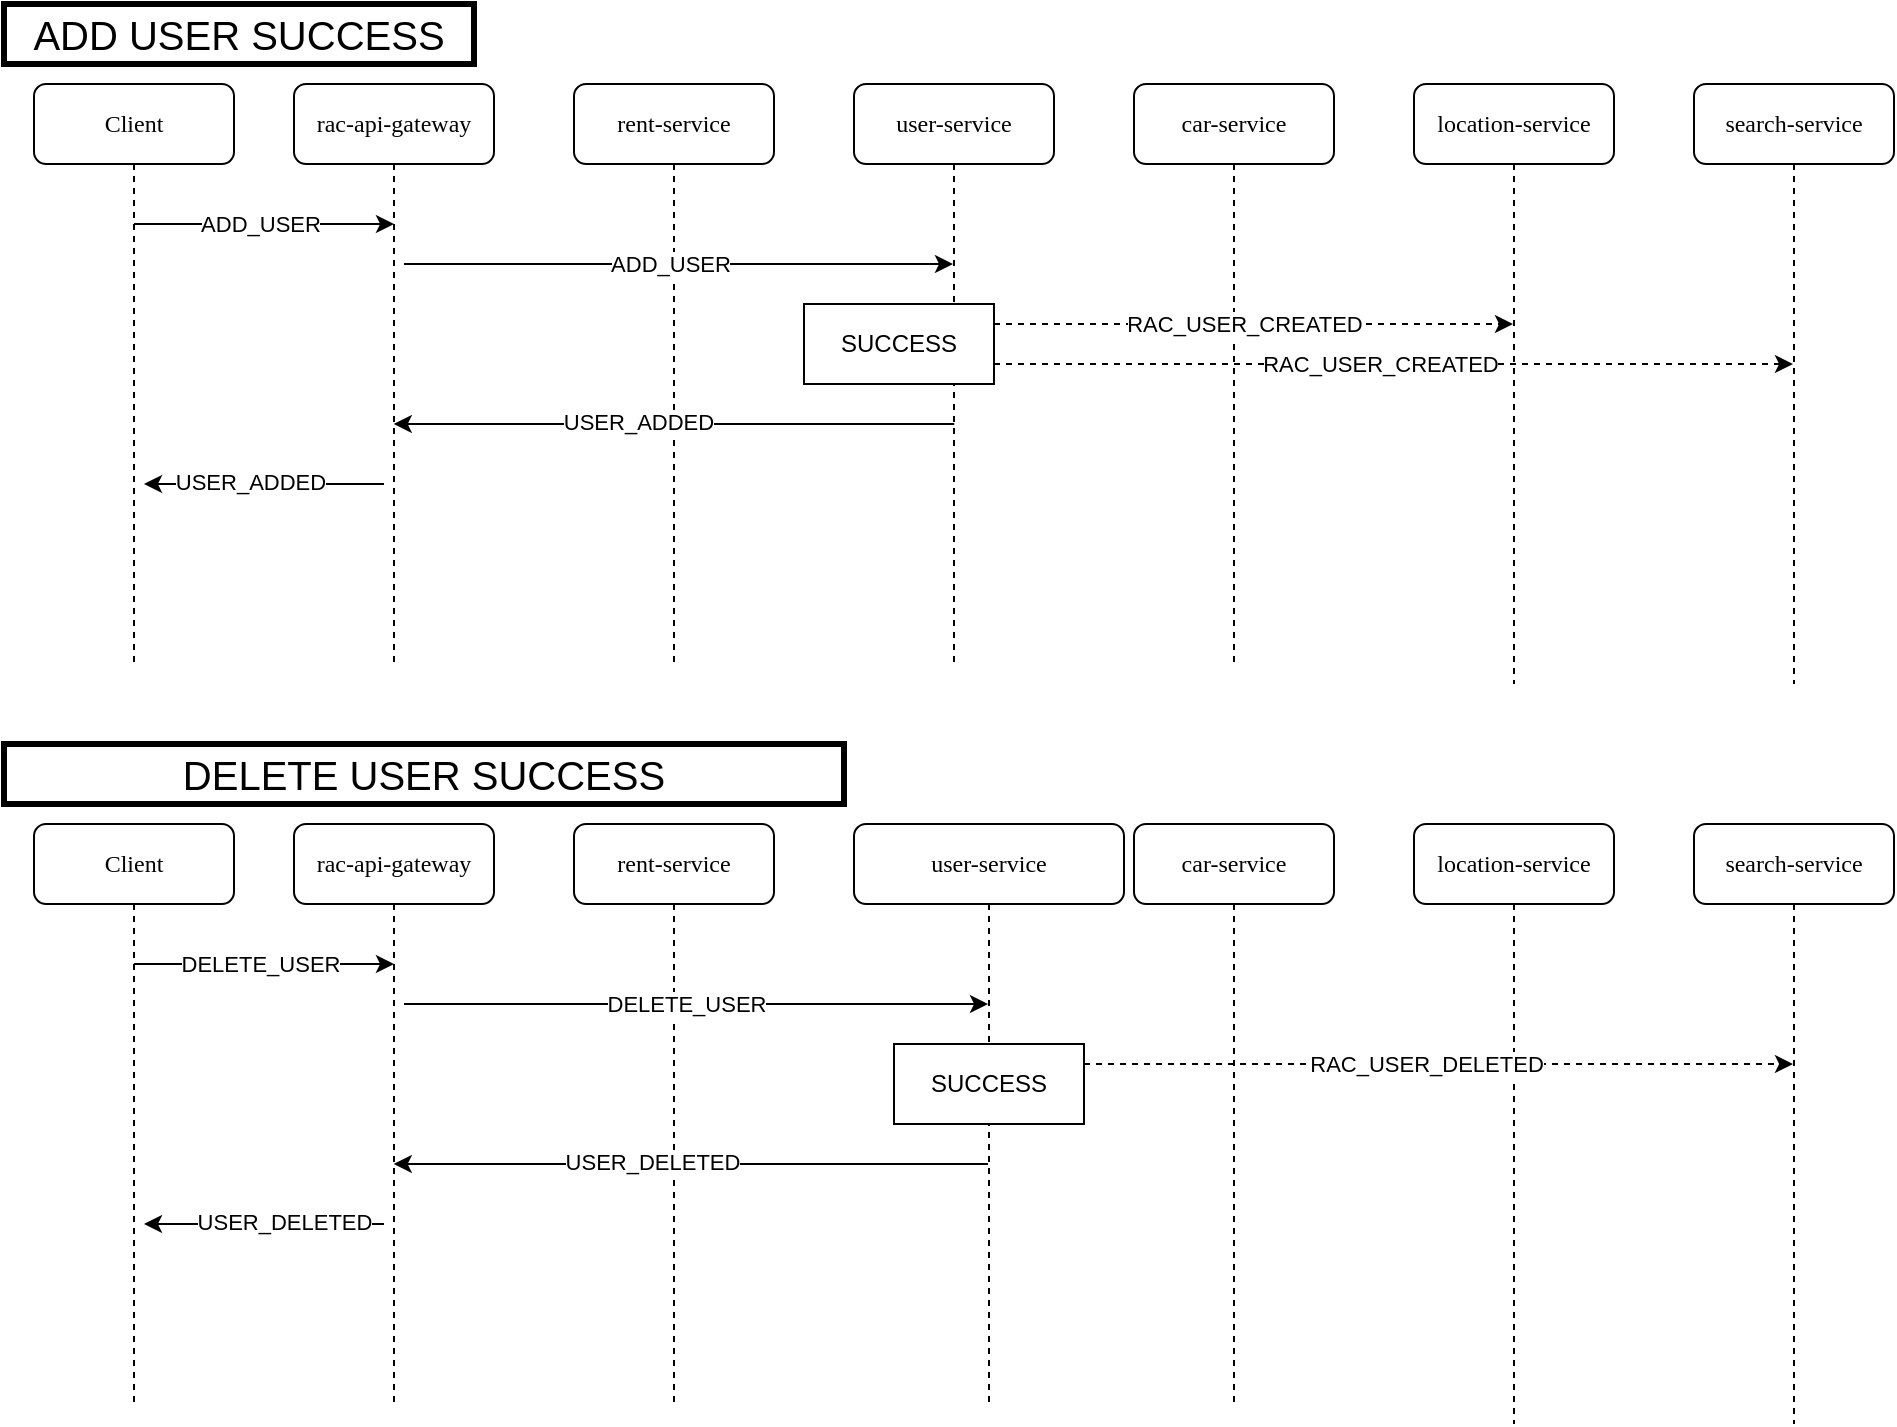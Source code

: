 <mxfile version="22.0.3" type="device" pages="3">
  <diagram name="User" id="13e1069c-82ec-6db2-03f1-153e76fe0fe0">
    <mxGraphModel dx="1434" dy="836" grid="1" gridSize="10" guides="1" tooltips="1" connect="1" arrows="1" fold="1" page="1" pageScale="1" pageWidth="1100" pageHeight="850" background="none" math="0" shadow="0">
      <root>
        <mxCell id="0" />
        <mxCell id="1" parent="0" />
        <mxCell id="7baba1c4bc27f4b0-2" value="rent-service" style="shape=umlLifeline;perimeter=lifelinePerimeter;whiteSpace=wrap;html=1;container=1;collapsible=0;recursiveResize=0;outlineConnect=0;rounded=1;shadow=0;comic=0;labelBackgroundColor=none;strokeWidth=1;fontFamily=Verdana;fontSize=12;align=center;" parent="1" vertex="1">
          <mxGeometry x="355" y="50" width="100" height="290" as="geometry" />
        </mxCell>
        <mxCell id="7baba1c4bc27f4b0-3" value="user-service" style="shape=umlLifeline;perimeter=lifelinePerimeter;whiteSpace=wrap;html=1;container=1;collapsible=0;recursiveResize=0;outlineConnect=0;rounded=1;shadow=0;comic=0;labelBackgroundColor=none;strokeWidth=1;fontFamily=Verdana;fontSize=12;align=center;" parent="1" vertex="1">
          <mxGeometry x="495" y="50" width="100" height="290" as="geometry" />
        </mxCell>
        <mxCell id="pmrs1_szgmtALYekI0vW-40" value="SUCCESS" style="rounded=0;whiteSpace=wrap;html=1;" vertex="1" parent="7baba1c4bc27f4b0-3">
          <mxGeometry x="-25" y="110" width="95" height="40" as="geometry" />
        </mxCell>
        <mxCell id="7baba1c4bc27f4b0-4" value="car-service" style="shape=umlLifeline;perimeter=lifelinePerimeter;whiteSpace=wrap;html=1;container=1;collapsible=0;recursiveResize=0;outlineConnect=0;rounded=1;shadow=0;comic=0;labelBackgroundColor=none;strokeWidth=1;fontFamily=Verdana;fontSize=12;align=center;" parent="1" vertex="1">
          <mxGeometry x="635" y="50" width="100" height="290" as="geometry" />
        </mxCell>
        <mxCell id="7baba1c4bc27f4b0-5" value="location-service" style="shape=umlLifeline;perimeter=lifelinePerimeter;whiteSpace=wrap;html=1;container=1;collapsible=0;recursiveResize=0;outlineConnect=0;rounded=1;shadow=0;comic=0;labelBackgroundColor=none;strokeWidth=1;fontFamily=Verdana;fontSize=12;align=center;" parent="1" vertex="1">
          <mxGeometry x="775" y="50" width="100" height="300" as="geometry" />
        </mxCell>
        <mxCell id="q3Zru9EEuTwCZ6XHMxM4-10" value="" style="endArrow=classic;html=1;rounded=0;dashed=1;exitX=1;exitY=0.25;exitDx=0;exitDy=0;" edge="1" parent="7baba1c4bc27f4b0-5" source="pmrs1_szgmtALYekI0vW-40">
          <mxGeometry width="50" height="50" relative="1" as="geometry">
            <mxPoint x="-205" y="120" as="sourcePoint" />
            <mxPoint x="49.5" y="120.0" as="targetPoint" />
          </mxGeometry>
        </mxCell>
        <mxCell id="q3Zru9EEuTwCZ6XHMxM4-11" value="RAC_USER_CREATED" style="edgeLabel;html=1;align=center;verticalAlign=middle;resizable=0;points=[];" vertex="1" connectable="0" parent="q3Zru9EEuTwCZ6XHMxM4-10">
          <mxGeometry x="-0.035" relative="1" as="geometry">
            <mxPoint as="offset" />
          </mxGeometry>
        </mxCell>
        <mxCell id="7baba1c4bc27f4b0-6" value="search-service" style="shape=umlLifeline;perimeter=lifelinePerimeter;whiteSpace=wrap;html=1;container=1;collapsible=0;recursiveResize=0;outlineConnect=0;rounded=1;shadow=0;comic=0;labelBackgroundColor=none;strokeWidth=1;fontFamily=Verdana;fontSize=12;align=center;" parent="1" vertex="1">
          <mxGeometry x="915" y="50" width="100" height="300" as="geometry" />
        </mxCell>
        <mxCell id="7baba1c4bc27f4b0-8" value="Client" style="shape=umlLifeline;perimeter=lifelinePerimeter;whiteSpace=wrap;html=1;container=1;collapsible=0;recursiveResize=0;outlineConnect=0;rounded=1;shadow=0;comic=0;labelBackgroundColor=none;strokeWidth=1;fontFamily=Verdana;fontSize=12;align=center;" parent="1" vertex="1">
          <mxGeometry x="85" y="50" width="100" height="290" as="geometry" />
        </mxCell>
        <mxCell id="q3Zru9EEuTwCZ6XHMxM4-1" value="rac-api-gateway" style="shape=umlLifeline;perimeter=lifelinePerimeter;whiteSpace=wrap;html=1;container=1;collapsible=0;recursiveResize=0;outlineConnect=0;rounded=1;shadow=0;comic=0;labelBackgroundColor=none;strokeWidth=1;fontFamily=Verdana;fontSize=12;align=center;" vertex="1" parent="1">
          <mxGeometry x="215" y="50" width="100" height="290" as="geometry" />
        </mxCell>
        <mxCell id="q3Zru9EEuTwCZ6XHMxM4-4" value="" style="endArrow=classic;html=1;rounded=0;" edge="1" parent="q3Zru9EEuTwCZ6XHMxM4-1" source="7baba1c4bc27f4b0-8">
          <mxGeometry width="50" height="50" relative="1" as="geometry">
            <mxPoint y="120" as="sourcePoint" />
            <mxPoint x="50" y="70" as="targetPoint" />
          </mxGeometry>
        </mxCell>
        <mxCell id="q3Zru9EEuTwCZ6XHMxM4-5" value="ADD_USER" style="edgeLabel;html=1;align=center;verticalAlign=middle;resizable=0;points=[];" vertex="1" connectable="0" parent="q3Zru9EEuTwCZ6XHMxM4-4">
          <mxGeometry x="-0.035" relative="1" as="geometry">
            <mxPoint as="offset" />
          </mxGeometry>
        </mxCell>
        <mxCell id="q3Zru9EEuTwCZ6XHMxM4-6" value="" style="endArrow=classic;html=1;rounded=0;" edge="1" parent="q3Zru9EEuTwCZ6XHMxM4-1">
          <mxGeometry width="50" height="50" relative="1" as="geometry">
            <mxPoint x="55" y="90" as="sourcePoint" />
            <mxPoint x="185" y="90" as="targetPoint" />
          </mxGeometry>
        </mxCell>
        <mxCell id="q3Zru9EEuTwCZ6XHMxM4-8" value="" style="endArrow=classic;html=1;rounded=0;" edge="1" parent="q3Zru9EEuTwCZ6XHMxM4-1" target="7baba1c4bc27f4b0-3">
          <mxGeometry width="50" height="50" relative="1" as="geometry">
            <mxPoint x="55" y="90" as="sourcePoint" />
            <mxPoint x="185" y="90" as="targetPoint" />
          </mxGeometry>
        </mxCell>
        <mxCell id="q3Zru9EEuTwCZ6XHMxM4-9" value="ADD_USER" style="edgeLabel;html=1;align=center;verticalAlign=middle;resizable=0;points=[];" vertex="1" connectable="0" parent="q3Zru9EEuTwCZ6XHMxM4-8">
          <mxGeometry x="-0.035" relative="1" as="geometry">
            <mxPoint as="offset" />
          </mxGeometry>
        </mxCell>
        <mxCell id="q3Zru9EEuTwCZ6XHMxM4-13" value="&lt;font style=&quot;font-size: 20px;&quot;&gt;ADD USER SUCCESS&lt;/font&gt;" style="text;html=1;strokeColor=default;fillColor=none;align=center;verticalAlign=middle;whiteSpace=wrap;rounded=0;strokeWidth=3;" vertex="1" parent="1">
          <mxGeometry x="70" y="10" width="235" height="30" as="geometry" />
        </mxCell>
        <mxCell id="NTs0NXViBunp1Db6N-1h-1" value="" style="endArrow=classic;html=1;rounded=0;" edge="1" parent="1">
          <mxGeometry width="50" height="50" relative="1" as="geometry">
            <mxPoint x="545.13" y="220" as="sourcePoint" />
            <mxPoint x="264.88" y="220" as="targetPoint" />
          </mxGeometry>
        </mxCell>
        <mxCell id="NTs0NXViBunp1Db6N-1h-3" value="USER_ADDED" style="edgeLabel;html=1;align=center;verticalAlign=middle;resizable=0;points=[];" vertex="1" connectable="0" parent="NTs0NXViBunp1Db6N-1h-1">
          <mxGeometry x="0.137" y="-1" relative="1" as="geometry">
            <mxPoint x="1" as="offset" />
          </mxGeometry>
        </mxCell>
        <mxCell id="NTs0NXViBunp1Db6N-1h-4" value="" style="endArrow=classic;html=1;rounded=0;" edge="1" parent="1">
          <mxGeometry width="50" height="50" relative="1" as="geometry">
            <mxPoint x="260" y="250" as="sourcePoint" />
            <mxPoint x="140" y="250" as="targetPoint" />
          </mxGeometry>
        </mxCell>
        <mxCell id="NTs0NXViBunp1Db6N-1h-5" value="USER_ADDED" style="edgeLabel;html=1;align=center;verticalAlign=middle;resizable=0;points=[];" vertex="1" connectable="0" parent="NTs0NXViBunp1Db6N-1h-4">
          <mxGeometry x="0.137" y="-1" relative="1" as="geometry">
            <mxPoint x="1" as="offset" />
          </mxGeometry>
        </mxCell>
        <mxCell id="pmrs1_szgmtALYekI0vW-20" value="rent-service" style="shape=umlLifeline;perimeter=lifelinePerimeter;whiteSpace=wrap;html=1;container=1;collapsible=0;recursiveResize=0;outlineConnect=0;rounded=1;shadow=0;comic=0;labelBackgroundColor=none;strokeWidth=1;fontFamily=Verdana;fontSize=12;align=center;" vertex="1" parent="1">
          <mxGeometry x="355" y="420" width="100" height="290" as="geometry" />
        </mxCell>
        <mxCell id="pmrs1_szgmtALYekI0vW-21" value="user-service" style="shape=umlLifeline;perimeter=lifelinePerimeter;whiteSpace=wrap;html=1;container=1;collapsible=0;recursiveResize=0;outlineConnect=0;rounded=1;shadow=0;comic=0;labelBackgroundColor=none;strokeWidth=1;fontFamily=Verdana;fontSize=12;align=center;" vertex="1" parent="1">
          <mxGeometry x="495" y="420" width="135" height="290" as="geometry" />
        </mxCell>
        <mxCell id="pmrs1_szgmtALYekI0vW-47" value="SUCCESS" style="rounded=0;whiteSpace=wrap;html=1;" vertex="1" parent="pmrs1_szgmtALYekI0vW-21">
          <mxGeometry x="20" y="110" width="95" height="40" as="geometry" />
        </mxCell>
        <mxCell id="pmrs1_szgmtALYekI0vW-24" value="car-service" style="shape=umlLifeline;perimeter=lifelinePerimeter;whiteSpace=wrap;html=1;container=1;collapsible=0;recursiveResize=0;outlineConnect=0;rounded=1;shadow=0;comic=0;labelBackgroundColor=none;strokeWidth=1;fontFamily=Verdana;fontSize=12;align=center;" vertex="1" parent="1">
          <mxGeometry x="635" y="420" width="100" height="290" as="geometry" />
        </mxCell>
        <mxCell id="pmrs1_szgmtALYekI0vW-25" value="location-service" style="shape=umlLifeline;perimeter=lifelinePerimeter;whiteSpace=wrap;html=1;container=1;collapsible=0;recursiveResize=0;outlineConnect=0;rounded=1;shadow=0;comic=0;labelBackgroundColor=none;strokeWidth=1;fontFamily=Verdana;fontSize=12;align=center;" vertex="1" parent="1">
          <mxGeometry x="775" y="420" width="100" height="300" as="geometry" />
        </mxCell>
        <mxCell id="pmrs1_szgmtALYekI0vW-26" value="search-service" style="shape=umlLifeline;perimeter=lifelinePerimeter;whiteSpace=wrap;html=1;container=1;collapsible=0;recursiveResize=0;outlineConnect=0;rounded=1;shadow=0;comic=0;labelBackgroundColor=none;strokeWidth=1;fontFamily=Verdana;fontSize=12;align=center;" vertex="1" parent="1">
          <mxGeometry x="915" y="420" width="100" height="300" as="geometry" />
        </mxCell>
        <mxCell id="pmrs1_szgmtALYekI0vW-27" value="Client" style="shape=umlLifeline;perimeter=lifelinePerimeter;whiteSpace=wrap;html=1;container=1;collapsible=0;recursiveResize=0;outlineConnect=0;rounded=1;shadow=0;comic=0;labelBackgroundColor=none;strokeWidth=1;fontFamily=Verdana;fontSize=12;align=center;" vertex="1" parent="1">
          <mxGeometry x="85" y="420" width="100" height="290" as="geometry" />
        </mxCell>
        <mxCell id="pmrs1_szgmtALYekI0vW-28" value="rac-api-gateway" style="shape=umlLifeline;perimeter=lifelinePerimeter;whiteSpace=wrap;html=1;container=1;collapsible=0;recursiveResize=0;outlineConnect=0;rounded=1;shadow=0;comic=0;labelBackgroundColor=none;strokeWidth=1;fontFamily=Verdana;fontSize=12;align=center;" vertex="1" parent="1">
          <mxGeometry x="215" y="420" width="100" height="290" as="geometry" />
        </mxCell>
        <mxCell id="pmrs1_szgmtALYekI0vW-29" value="" style="endArrow=classic;html=1;rounded=0;" edge="1" parent="pmrs1_szgmtALYekI0vW-28" source="pmrs1_szgmtALYekI0vW-27">
          <mxGeometry width="50" height="50" relative="1" as="geometry">
            <mxPoint y="120" as="sourcePoint" />
            <mxPoint x="50" y="70" as="targetPoint" />
          </mxGeometry>
        </mxCell>
        <mxCell id="pmrs1_szgmtALYekI0vW-30" value="DELETE_USER" style="edgeLabel;html=1;align=center;verticalAlign=middle;resizable=0;points=[];" vertex="1" connectable="0" parent="pmrs1_szgmtALYekI0vW-29">
          <mxGeometry x="-0.035" relative="1" as="geometry">
            <mxPoint as="offset" />
          </mxGeometry>
        </mxCell>
        <mxCell id="pmrs1_szgmtALYekI0vW-31" value="" style="endArrow=classic;html=1;rounded=0;" edge="1" parent="pmrs1_szgmtALYekI0vW-28">
          <mxGeometry width="50" height="50" relative="1" as="geometry">
            <mxPoint x="55" y="90" as="sourcePoint" />
            <mxPoint x="185" y="90" as="targetPoint" />
          </mxGeometry>
        </mxCell>
        <mxCell id="pmrs1_szgmtALYekI0vW-32" value="" style="endArrow=classic;html=1;rounded=0;" edge="1" parent="pmrs1_szgmtALYekI0vW-28" target="pmrs1_szgmtALYekI0vW-21">
          <mxGeometry width="50" height="50" relative="1" as="geometry">
            <mxPoint x="55" y="90" as="sourcePoint" />
            <mxPoint x="185" y="90" as="targetPoint" />
          </mxGeometry>
        </mxCell>
        <mxCell id="pmrs1_szgmtALYekI0vW-33" value="DELETE_USER" style="edgeLabel;html=1;align=center;verticalAlign=middle;resizable=0;points=[];" vertex="1" connectable="0" parent="pmrs1_szgmtALYekI0vW-32">
          <mxGeometry x="-0.035" relative="1" as="geometry">
            <mxPoint as="offset" />
          </mxGeometry>
        </mxCell>
        <mxCell id="pmrs1_szgmtALYekI0vW-34" value="&lt;font style=&quot;font-size: 20px;&quot;&gt;DELETE USER SUCCESS&lt;/font&gt;" style="text;html=1;strokeColor=default;fillColor=none;align=center;verticalAlign=middle;whiteSpace=wrap;rounded=0;strokeWidth=3;" vertex="1" parent="1">
          <mxGeometry x="70" y="380" width="420" height="30" as="geometry" />
        </mxCell>
        <mxCell id="pmrs1_szgmtALYekI0vW-35" value="" style="endArrow=classic;html=1;rounded=0;" edge="1" parent="1" source="pmrs1_szgmtALYekI0vW-21">
          <mxGeometry width="50" height="50" relative="1" as="geometry">
            <mxPoint x="545.13" y="590" as="sourcePoint" />
            <mxPoint x="264.88" y="590" as="targetPoint" />
          </mxGeometry>
        </mxCell>
        <mxCell id="pmrs1_szgmtALYekI0vW-36" value="USER_DELETED" style="edgeLabel;html=1;align=center;verticalAlign=middle;resizable=0;points=[];" vertex="1" connectable="0" parent="pmrs1_szgmtALYekI0vW-35">
          <mxGeometry x="0.137" y="-1" relative="1" as="geometry">
            <mxPoint x="1" as="offset" />
          </mxGeometry>
        </mxCell>
        <mxCell id="pmrs1_szgmtALYekI0vW-37" value="" style="endArrow=classic;html=1;rounded=0;" edge="1" parent="1">
          <mxGeometry width="50" height="50" relative="1" as="geometry">
            <mxPoint x="260" y="620" as="sourcePoint" />
            <mxPoint x="140" y="620" as="targetPoint" />
          </mxGeometry>
        </mxCell>
        <mxCell id="pmrs1_szgmtALYekI0vW-38" value="USER_DELETED" style="edgeLabel;html=1;align=center;verticalAlign=middle;resizable=0;points=[];" vertex="1" connectable="0" parent="pmrs1_szgmtALYekI0vW-37">
          <mxGeometry x="0.137" y="-1" relative="1" as="geometry">
            <mxPoint x="18" as="offset" />
          </mxGeometry>
        </mxCell>
        <mxCell id="pmrs1_szgmtALYekI0vW-45" value="" style="endArrow=classic;html=1;rounded=0;dashed=1;exitX=1;exitY=0.75;exitDx=0;exitDy=0;" edge="1" parent="1" source="pmrs1_szgmtALYekI0vW-40" target="7baba1c4bc27f4b0-6">
          <mxGeometry width="50" height="50" relative="1" as="geometry">
            <mxPoint x="575" y="180" as="sourcePoint" />
            <mxPoint x="834.5" y="180.0" as="targetPoint" />
          </mxGeometry>
        </mxCell>
        <mxCell id="pmrs1_szgmtALYekI0vW-46" value="RAC_USER_CREATED" style="edgeLabel;html=1;align=center;verticalAlign=middle;resizable=0;points=[];" vertex="1" connectable="0" parent="pmrs1_szgmtALYekI0vW-45">
          <mxGeometry x="-0.035" relative="1" as="geometry">
            <mxPoint as="offset" />
          </mxGeometry>
        </mxCell>
        <mxCell id="pmrs1_szgmtALYekI0vW-48" value="" style="endArrow=classic;html=1;rounded=0;dashed=1;exitX=1;exitY=0.25;exitDx=0;exitDy=0;" edge="1" parent="1" source="pmrs1_szgmtALYekI0vW-47" target="pmrs1_szgmtALYekI0vW-26">
          <mxGeometry width="50" height="50" relative="1" as="geometry">
            <mxPoint x="575" y="180" as="sourcePoint" />
            <mxPoint x="834.5" y="180.0" as="targetPoint" />
          </mxGeometry>
        </mxCell>
        <mxCell id="pmrs1_szgmtALYekI0vW-49" value="RAC_USER_DELETED" style="edgeLabel;html=1;align=center;verticalAlign=middle;resizable=0;points=[];" vertex="1" connectable="0" parent="pmrs1_szgmtALYekI0vW-48">
          <mxGeometry x="-0.035" relative="1" as="geometry">
            <mxPoint as="offset" />
          </mxGeometry>
        </mxCell>
      </root>
    </mxGraphModel>
  </diagram>
  <diagram id="8Ph5AQASoMjnPTyVLKJF" name="Car">
    <mxGraphModel dx="1147" dy="669" grid="1" gridSize="10" guides="1" tooltips="1" connect="1" arrows="1" fold="1" page="1" pageScale="1" pageWidth="827" pageHeight="1169" math="0" shadow="0">
      <root>
        <mxCell id="0" />
        <mxCell id="1" parent="0" />
        <mxCell id="UzS8B0ZTlOfebDEBukLw-43" value="rent-service" style="shape=umlLifeline;perimeter=lifelinePerimeter;whiteSpace=wrap;html=1;container=1;collapsible=0;recursiveResize=0;outlineConnect=0;rounded=1;shadow=0;comic=0;labelBackgroundColor=none;strokeWidth=1;fontFamily=Verdana;fontSize=12;align=center;" vertex="1" parent="1">
          <mxGeometry x="365" y="60" width="100" height="290" as="geometry" />
        </mxCell>
        <mxCell id="UzS8B0ZTlOfebDEBukLw-44" value="user-service" style="shape=umlLifeline;perimeter=lifelinePerimeter;whiteSpace=wrap;html=1;container=1;collapsible=0;recursiveResize=0;outlineConnect=0;rounded=1;shadow=0;comic=0;labelBackgroundColor=none;strokeWidth=1;fontFamily=Verdana;fontSize=12;align=center;" vertex="1" parent="1">
          <mxGeometry x="505" y="60" width="100" height="290" as="geometry" />
        </mxCell>
        <mxCell id="UzS8B0ZTlOfebDEBukLw-56" value="" style="endArrow=classic;html=1;rounded=0;" edge="1" parent="UzS8B0ZTlOfebDEBukLw-44">
          <mxGeometry width="50" height="50" relative="1" as="geometry">
            <mxPoint x="-225" y="90" as="sourcePoint" />
            <mxPoint x="189.5" y="90" as="targetPoint" />
          </mxGeometry>
        </mxCell>
        <mxCell id="UzS8B0ZTlOfebDEBukLw-57" value="ADD_CAR" style="edgeLabel;html=1;align=center;verticalAlign=middle;resizable=0;points=[];" vertex="1" connectable="0" parent="UzS8B0ZTlOfebDEBukLw-56">
          <mxGeometry x="-0.035" relative="1" as="geometry">
            <mxPoint as="offset" />
          </mxGeometry>
        </mxCell>
        <mxCell id="UzS8B0ZTlOfebDEBukLw-46" value="car-service" style="shape=umlLifeline;perimeter=lifelinePerimeter;whiteSpace=wrap;html=1;container=1;collapsible=0;recursiveResize=0;outlineConnect=0;rounded=1;shadow=0;comic=0;labelBackgroundColor=none;strokeWidth=1;fontFamily=Verdana;fontSize=12;align=center;" vertex="1" parent="1">
          <mxGeometry x="645" y="60" width="100" height="290" as="geometry" />
        </mxCell>
        <mxCell id="UzS8B0ZTlOfebDEBukLw-45" value="SUCCESS" style="rounded=0;whiteSpace=wrap;html=1;" vertex="1" parent="UzS8B0ZTlOfebDEBukLw-46">
          <mxGeometry y="110" width="95" height="40" as="geometry" />
        </mxCell>
        <mxCell id="UzS8B0ZTlOfebDEBukLw-47" value="location-service" style="shape=umlLifeline;perimeter=lifelinePerimeter;whiteSpace=wrap;html=1;container=1;collapsible=0;recursiveResize=0;outlineConnect=0;rounded=1;shadow=0;comic=0;labelBackgroundColor=none;strokeWidth=1;fontFamily=Verdana;fontSize=12;align=center;" vertex="1" parent="1">
          <mxGeometry x="785" y="60" width="100" height="300" as="geometry" />
        </mxCell>
        <mxCell id="UzS8B0ZTlOfebDEBukLw-48" value="" style="endArrow=classic;html=1;rounded=0;dashed=1;exitX=1;exitY=0.25;exitDx=0;exitDy=0;" edge="1" parent="UzS8B0ZTlOfebDEBukLw-47" source="UzS8B0ZTlOfebDEBukLw-45">
          <mxGeometry width="50" height="50" relative="1" as="geometry">
            <mxPoint x="-205" y="120" as="sourcePoint" />
            <mxPoint x="49.5" y="120.0" as="targetPoint" />
          </mxGeometry>
        </mxCell>
        <mxCell id="UzS8B0ZTlOfebDEBukLw-49" value="RAC_CAR_CREATED" style="edgeLabel;html=1;align=center;verticalAlign=middle;resizable=0;points=[];" vertex="1" connectable="0" parent="UzS8B0ZTlOfebDEBukLw-48">
          <mxGeometry x="-0.035" relative="1" as="geometry">
            <mxPoint as="offset" />
          </mxGeometry>
        </mxCell>
        <mxCell id="UzS8B0ZTlOfebDEBukLw-50" value="search-service" style="shape=umlLifeline;perimeter=lifelinePerimeter;whiteSpace=wrap;html=1;container=1;collapsible=0;recursiveResize=0;outlineConnect=0;rounded=1;shadow=0;comic=0;labelBackgroundColor=none;strokeWidth=1;fontFamily=Verdana;fontSize=12;align=center;" vertex="1" parent="1">
          <mxGeometry x="925" y="60" width="100" height="300" as="geometry" />
        </mxCell>
        <mxCell id="UzS8B0ZTlOfebDEBukLw-51" value="Client" style="shape=umlLifeline;perimeter=lifelinePerimeter;whiteSpace=wrap;html=1;container=1;collapsible=0;recursiveResize=0;outlineConnect=0;rounded=1;shadow=0;comic=0;labelBackgroundColor=none;strokeWidth=1;fontFamily=Verdana;fontSize=12;align=center;" vertex="1" parent="1">
          <mxGeometry x="95" y="60" width="100" height="290" as="geometry" />
        </mxCell>
        <mxCell id="UzS8B0ZTlOfebDEBukLw-52" value="rac-api-gateway" style="shape=umlLifeline;perimeter=lifelinePerimeter;whiteSpace=wrap;html=1;container=1;collapsible=0;recursiveResize=0;outlineConnect=0;rounded=1;shadow=0;comic=0;labelBackgroundColor=none;strokeWidth=1;fontFamily=Verdana;fontSize=12;align=center;" vertex="1" parent="1">
          <mxGeometry x="225" y="60" width="100" height="290" as="geometry" />
        </mxCell>
        <mxCell id="UzS8B0ZTlOfebDEBukLw-53" value="" style="endArrow=classic;html=1;rounded=0;" edge="1" parent="UzS8B0ZTlOfebDEBukLw-52" source="UzS8B0ZTlOfebDEBukLw-51">
          <mxGeometry width="50" height="50" relative="1" as="geometry">
            <mxPoint y="120" as="sourcePoint" />
            <mxPoint x="50" y="70" as="targetPoint" />
          </mxGeometry>
        </mxCell>
        <mxCell id="UzS8B0ZTlOfebDEBukLw-54" value="ADD_CAR" style="edgeLabel;html=1;align=center;verticalAlign=middle;resizable=0;points=[];" vertex="1" connectable="0" parent="UzS8B0ZTlOfebDEBukLw-53">
          <mxGeometry x="-0.035" relative="1" as="geometry">
            <mxPoint as="offset" />
          </mxGeometry>
        </mxCell>
        <mxCell id="UzS8B0ZTlOfebDEBukLw-58" value="&lt;font style=&quot;font-size: 20px;&quot;&gt;ADD CAR SUCCESS&lt;/font&gt;" style="text;html=1;strokeColor=default;fillColor=none;align=center;verticalAlign=middle;whiteSpace=wrap;rounded=0;strokeWidth=3;" vertex="1" parent="1">
          <mxGeometry x="80" y="20" width="235" height="30" as="geometry" />
        </mxCell>
        <mxCell id="UzS8B0ZTlOfebDEBukLw-59" value="" style="endArrow=classic;html=1;rounded=0;" edge="1" parent="1" source="UzS8B0ZTlOfebDEBukLw-46">
          <mxGeometry width="50" height="50" relative="1" as="geometry">
            <mxPoint x="555.13" y="230" as="sourcePoint" />
            <mxPoint x="274.88" y="230" as="targetPoint" />
          </mxGeometry>
        </mxCell>
        <mxCell id="UzS8B0ZTlOfebDEBukLw-60" value="CAR_ADDED" style="edgeLabel;html=1;align=center;verticalAlign=middle;resizable=0;points=[];" vertex="1" connectable="0" parent="UzS8B0ZTlOfebDEBukLw-59">
          <mxGeometry x="0.137" y="-1" relative="1" as="geometry">
            <mxPoint x="1" as="offset" />
          </mxGeometry>
        </mxCell>
        <mxCell id="UzS8B0ZTlOfebDEBukLw-61" value="" style="endArrow=classic;html=1;rounded=0;" edge="1" parent="1">
          <mxGeometry width="50" height="50" relative="1" as="geometry">
            <mxPoint x="270" y="260" as="sourcePoint" />
            <mxPoint x="150" y="260" as="targetPoint" />
          </mxGeometry>
        </mxCell>
        <mxCell id="UzS8B0ZTlOfebDEBukLw-62" value="CAR_ADDED" style="edgeLabel;html=1;align=center;verticalAlign=middle;resizable=0;points=[];" vertex="1" connectable="0" parent="UzS8B0ZTlOfebDEBukLw-61">
          <mxGeometry x="0.137" y="-1" relative="1" as="geometry">
            <mxPoint x="1" as="offset" />
          </mxGeometry>
        </mxCell>
        <mxCell id="UzS8B0ZTlOfebDEBukLw-63" value="rent-service" style="shape=umlLifeline;perimeter=lifelinePerimeter;whiteSpace=wrap;html=1;container=1;collapsible=0;recursiveResize=0;outlineConnect=0;rounded=1;shadow=0;comic=0;labelBackgroundColor=none;strokeWidth=1;fontFamily=Verdana;fontSize=12;align=center;" vertex="1" parent="1">
          <mxGeometry x="365" y="430" width="100" height="290" as="geometry" />
        </mxCell>
        <mxCell id="UzS8B0ZTlOfebDEBukLw-64" value="user-service" style="shape=umlLifeline;perimeter=lifelinePerimeter;whiteSpace=wrap;html=1;container=1;collapsible=0;recursiveResize=0;outlineConnect=0;rounded=1;shadow=0;comic=0;labelBackgroundColor=none;strokeWidth=1;fontFamily=Verdana;fontSize=12;align=center;" vertex="1" parent="1">
          <mxGeometry x="505" y="430" width="135" height="290" as="geometry" />
        </mxCell>
        <mxCell id="UzS8B0ZTlOfebDEBukLw-66" value="car-service" style="shape=umlLifeline;perimeter=lifelinePerimeter;whiteSpace=wrap;html=1;container=1;collapsible=0;recursiveResize=0;outlineConnect=0;rounded=1;shadow=0;comic=0;labelBackgroundColor=none;strokeWidth=1;fontFamily=Verdana;fontSize=12;align=center;" vertex="1" parent="1">
          <mxGeometry x="645" y="430" width="100" height="290" as="geometry" />
        </mxCell>
        <mxCell id="UzS8B0ZTlOfebDEBukLw-65" value="SUCCESS" style="rounded=0;whiteSpace=wrap;html=1;" vertex="1" parent="UzS8B0ZTlOfebDEBukLw-66">
          <mxGeometry x="-15" y="110" width="95" height="40" as="geometry" />
        </mxCell>
        <mxCell id="UzS8B0ZTlOfebDEBukLw-67" value="location-service" style="shape=umlLifeline;perimeter=lifelinePerimeter;whiteSpace=wrap;html=1;container=1;collapsible=0;recursiveResize=0;outlineConnect=0;rounded=1;shadow=0;comic=0;labelBackgroundColor=none;strokeWidth=1;fontFamily=Verdana;fontSize=12;align=center;" vertex="1" parent="1">
          <mxGeometry x="785" y="430" width="100" height="300" as="geometry" />
        </mxCell>
        <mxCell id="UzS8B0ZTlOfebDEBukLw-68" value="search-service" style="shape=umlLifeline;perimeter=lifelinePerimeter;whiteSpace=wrap;html=1;container=1;collapsible=0;recursiveResize=0;outlineConnect=0;rounded=1;shadow=0;comic=0;labelBackgroundColor=none;strokeWidth=1;fontFamily=Verdana;fontSize=12;align=center;" vertex="1" parent="1">
          <mxGeometry x="925" y="430" width="100" height="300" as="geometry" />
        </mxCell>
        <mxCell id="UzS8B0ZTlOfebDEBukLw-69" value="Client" style="shape=umlLifeline;perimeter=lifelinePerimeter;whiteSpace=wrap;html=1;container=1;collapsible=0;recursiveResize=0;outlineConnect=0;rounded=1;shadow=0;comic=0;labelBackgroundColor=none;strokeWidth=1;fontFamily=Verdana;fontSize=12;align=center;" vertex="1" parent="1">
          <mxGeometry x="95" y="430" width="100" height="290" as="geometry" />
        </mxCell>
        <mxCell id="UzS8B0ZTlOfebDEBukLw-70" value="rac-api-gateway" style="shape=umlLifeline;perimeter=lifelinePerimeter;whiteSpace=wrap;html=1;container=1;collapsible=0;recursiveResize=0;outlineConnect=0;rounded=1;shadow=0;comic=0;labelBackgroundColor=none;strokeWidth=1;fontFamily=Verdana;fontSize=12;align=center;" vertex="1" parent="1">
          <mxGeometry x="225" y="430" width="100" height="290" as="geometry" />
        </mxCell>
        <mxCell id="UzS8B0ZTlOfebDEBukLw-71" value="" style="endArrow=classic;html=1;rounded=0;" edge="1" parent="UzS8B0ZTlOfebDEBukLw-70" source="UzS8B0ZTlOfebDEBukLw-69">
          <mxGeometry width="50" height="50" relative="1" as="geometry">
            <mxPoint y="120" as="sourcePoint" />
            <mxPoint x="50" y="70" as="targetPoint" />
          </mxGeometry>
        </mxCell>
        <mxCell id="UzS8B0ZTlOfebDEBukLw-72" value="DELETE_CAR" style="edgeLabel;html=1;align=center;verticalAlign=middle;resizable=0;points=[];" vertex="1" connectable="0" parent="UzS8B0ZTlOfebDEBukLw-71">
          <mxGeometry x="-0.035" relative="1" as="geometry">
            <mxPoint as="offset" />
          </mxGeometry>
        </mxCell>
        <mxCell id="UzS8B0ZTlOfebDEBukLw-74" value="" style="endArrow=classic;html=1;rounded=0;" edge="1" parent="UzS8B0ZTlOfebDEBukLw-70" target="UzS8B0ZTlOfebDEBukLw-66">
          <mxGeometry width="50" height="50" relative="1" as="geometry">
            <mxPoint x="55" y="90" as="sourcePoint" />
            <mxPoint x="185" y="90" as="targetPoint" />
            <Array as="points">
              <mxPoint x="295" y="90" />
            </Array>
          </mxGeometry>
        </mxCell>
        <mxCell id="UzS8B0ZTlOfebDEBukLw-75" value="DELETE_CAR" style="edgeLabel;html=1;align=center;verticalAlign=middle;resizable=0;points=[];" vertex="1" connectable="0" parent="UzS8B0ZTlOfebDEBukLw-74">
          <mxGeometry x="-0.035" relative="1" as="geometry">
            <mxPoint as="offset" />
          </mxGeometry>
        </mxCell>
        <mxCell id="UzS8B0ZTlOfebDEBukLw-76" value="&lt;font style=&quot;font-size: 20px;&quot;&gt;DELETE CAR SUCCESS&lt;/font&gt;" style="text;html=1;strokeColor=default;fillColor=none;align=center;verticalAlign=middle;whiteSpace=wrap;rounded=0;strokeWidth=3;" vertex="1" parent="1">
          <mxGeometry x="80" y="390" width="420" height="30" as="geometry" />
        </mxCell>
        <mxCell id="UzS8B0ZTlOfebDEBukLw-77" value="" style="endArrow=classic;html=1;rounded=0;" edge="1" parent="1" source="UzS8B0ZTlOfebDEBukLw-66">
          <mxGeometry width="50" height="50" relative="1" as="geometry">
            <mxPoint x="555.13" y="600" as="sourcePoint" />
            <mxPoint x="274.88" y="600" as="targetPoint" />
          </mxGeometry>
        </mxCell>
        <mxCell id="UzS8B0ZTlOfebDEBukLw-78" value="CAR_DELETED" style="edgeLabel;html=1;align=center;verticalAlign=middle;resizable=0;points=[];" vertex="1" connectable="0" parent="UzS8B0ZTlOfebDEBukLw-77">
          <mxGeometry x="0.137" y="-1" relative="1" as="geometry">
            <mxPoint x="1" as="offset" />
          </mxGeometry>
        </mxCell>
        <mxCell id="UzS8B0ZTlOfebDEBukLw-79" value="" style="endArrow=classic;html=1;rounded=0;" edge="1" parent="1">
          <mxGeometry width="50" height="50" relative="1" as="geometry">
            <mxPoint x="270" y="630" as="sourcePoint" />
            <mxPoint x="150" y="630" as="targetPoint" />
          </mxGeometry>
        </mxCell>
        <mxCell id="UzS8B0ZTlOfebDEBukLw-80" value="CAR_DELETED" style="edgeLabel;html=1;align=center;verticalAlign=middle;resizable=0;points=[];" vertex="1" connectable="0" parent="UzS8B0ZTlOfebDEBukLw-79">
          <mxGeometry x="0.137" y="-1" relative="1" as="geometry">
            <mxPoint x="18" as="offset" />
          </mxGeometry>
        </mxCell>
        <mxCell id="UzS8B0ZTlOfebDEBukLw-81" value="" style="endArrow=classic;html=1;rounded=0;dashed=1;exitX=1;exitY=0.75;exitDx=0;exitDy=0;" edge="1" parent="1" source="UzS8B0ZTlOfebDEBukLw-45" target="UzS8B0ZTlOfebDEBukLw-50">
          <mxGeometry width="50" height="50" relative="1" as="geometry">
            <mxPoint x="585" y="190" as="sourcePoint" />
            <mxPoint x="844.5" y="190.0" as="targetPoint" />
          </mxGeometry>
        </mxCell>
        <mxCell id="UzS8B0ZTlOfebDEBukLw-82" value="RAC_CAR_CREATED" style="edgeLabel;html=1;align=center;verticalAlign=middle;resizable=0;points=[];" vertex="1" connectable="0" parent="UzS8B0ZTlOfebDEBukLw-81">
          <mxGeometry x="-0.035" relative="1" as="geometry">
            <mxPoint as="offset" />
          </mxGeometry>
        </mxCell>
        <mxCell id="UzS8B0ZTlOfebDEBukLw-83" value="" style="endArrow=classic;html=1;rounded=0;dashed=1;exitX=1;exitY=0.25;exitDx=0;exitDy=0;" edge="1" parent="1" source="UzS8B0ZTlOfebDEBukLw-65" target="UzS8B0ZTlOfebDEBukLw-68">
          <mxGeometry width="50" height="50" relative="1" as="geometry">
            <mxPoint x="585" y="190" as="sourcePoint" />
            <mxPoint x="844.5" y="190.0" as="targetPoint" />
          </mxGeometry>
        </mxCell>
        <mxCell id="UzS8B0ZTlOfebDEBukLw-84" value="RAC_CAR_DELETED" style="edgeLabel;html=1;align=center;verticalAlign=middle;resizable=0;points=[];" vertex="1" connectable="0" parent="UzS8B0ZTlOfebDEBukLw-83">
          <mxGeometry x="-0.035" relative="1" as="geometry">
            <mxPoint as="offset" />
          </mxGeometry>
        </mxCell>
      </root>
    </mxGraphModel>
  </diagram>
  <diagram id="CEvERsbfRfYUIIcLdijA" name="Rent">
    <mxGraphModel dx="1434" dy="836" grid="1" gridSize="10" guides="1" tooltips="1" connect="1" arrows="1" fold="1" page="1" pageScale="1" pageWidth="827" pageHeight="1169" math="0" shadow="0">
      <root>
        <mxCell id="0" />
        <mxCell id="1" parent="0" />
        <mxCell id="bbrAlsQB3KGbsBwekGWN-1" value="rent-service" style="shape=umlLifeline;perimeter=lifelinePerimeter;whiteSpace=wrap;html=1;container=1;collapsible=0;recursiveResize=0;outlineConnect=0;rounded=1;shadow=0;comic=0;labelBackgroundColor=none;strokeWidth=1;fontFamily=Verdana;fontSize=12;align=center;" vertex="1" parent="1">
          <mxGeometry x="305" y="50" width="100" height="440" as="geometry" />
        </mxCell>
        <mxCell id="bbrAlsQB3KGbsBwekGWN-15" value="" style="endArrow=classic;html=1;rounded=0;" edge="1" parent="bbrAlsQB3KGbsBwekGWN-1">
          <mxGeometry width="50" height="50" relative="1" as="geometry">
            <mxPoint x="49.5" y="370" as="sourcePoint" />
            <mxPoint x="-90.12" y="370" as="targetPoint" />
          </mxGeometry>
        </mxCell>
        <mxCell id="bbrAlsQB3KGbsBwekGWN-16" value="CAR_DELETED" style="edgeLabel;html=1;align=center;verticalAlign=middle;resizable=0;points=[];" vertex="1" connectable="0" parent="bbrAlsQB3KGbsBwekGWN-15">
          <mxGeometry x="0.137" y="-1" relative="1" as="geometry">
            <mxPoint x="1" as="offset" />
          </mxGeometry>
        </mxCell>
        <mxCell id="bbrAlsQB3KGbsBwekGWN-2" value="user-service" style="shape=umlLifeline;perimeter=lifelinePerimeter;whiteSpace=wrap;html=1;container=1;collapsible=0;recursiveResize=0;outlineConnect=0;rounded=1;shadow=0;comic=0;labelBackgroundColor=none;strokeWidth=1;fontFamily=Verdana;fontSize=12;align=center;" vertex="1" parent="1">
          <mxGeometry x="445" y="50" width="135" height="440" as="geometry" />
        </mxCell>
        <mxCell id="bbrAlsQB3KGbsBwekGWN-12" value="" style="endArrow=classic;html=1;rounded=0;" edge="1" parent="bbrAlsQB3KGbsBwekGWN-2">
          <mxGeometry width="50" height="50" relative="1" as="geometry">
            <mxPoint x="-225" y="80" as="sourcePoint" />
            <mxPoint x="-95" y="80" as="targetPoint" />
          </mxGeometry>
        </mxCell>
        <mxCell id="bbrAlsQB3KGbsBwekGWN-13" value="RENT_CAR" style="edgeLabel;html=1;align=center;verticalAlign=middle;resizable=0;points=[];" vertex="1" connectable="0" parent="bbrAlsQB3KGbsBwekGWN-12">
          <mxGeometry x="-0.035" relative="1" as="geometry">
            <mxPoint as="offset" />
          </mxGeometry>
        </mxCell>
        <mxCell id="bbrAlsQB3KGbsBwekGWN-3" value="car-service" style="shape=umlLifeline;perimeter=lifelinePerimeter;whiteSpace=wrap;html=1;container=1;collapsible=0;recursiveResize=0;outlineConnect=0;rounded=1;shadow=0;comic=0;labelBackgroundColor=none;strokeWidth=1;fontFamily=Verdana;fontSize=12;align=center;" vertex="1" parent="1">
          <mxGeometry x="585" y="50" width="100" height="440" as="geometry" />
        </mxCell>
        <mxCell id="bbrAlsQB3KGbsBwekGWN-5" value="location-service" style="shape=umlLifeline;perimeter=lifelinePerimeter;whiteSpace=wrap;html=1;container=1;collapsible=0;recursiveResize=0;outlineConnect=0;rounded=1;shadow=0;comic=0;labelBackgroundColor=none;strokeWidth=1;fontFamily=Verdana;fontSize=12;align=center;" vertex="1" parent="1">
          <mxGeometry x="725" y="50" width="100" height="440" as="geometry" />
        </mxCell>
        <mxCell id="bbrAlsQB3KGbsBwekGWN-6" value="search-service" style="shape=umlLifeline;perimeter=lifelinePerimeter;whiteSpace=wrap;html=1;container=1;collapsible=0;recursiveResize=0;outlineConnect=0;rounded=1;shadow=0;comic=0;labelBackgroundColor=none;strokeWidth=1;fontFamily=Verdana;fontSize=12;align=center;" vertex="1" parent="1">
          <mxGeometry x="865" y="50" width="100" height="440" as="geometry" />
        </mxCell>
        <mxCell id="bbrAlsQB3KGbsBwekGWN-7" value="Client" style="shape=umlLifeline;perimeter=lifelinePerimeter;whiteSpace=wrap;html=1;container=1;collapsible=0;recursiveResize=0;outlineConnect=0;rounded=1;shadow=0;comic=0;labelBackgroundColor=none;strokeWidth=1;fontFamily=Verdana;fontSize=12;align=center;" vertex="1" parent="1">
          <mxGeometry x="35" y="50" width="100" height="440" as="geometry" />
        </mxCell>
        <mxCell id="bbrAlsQB3KGbsBwekGWN-17" value="" style="endArrow=classic;html=1;rounded=0;" edge="1" parent="bbrAlsQB3KGbsBwekGWN-7">
          <mxGeometry width="50" height="50" relative="1" as="geometry">
            <mxPoint x="175" y="400" as="sourcePoint" />
            <mxPoint x="55" y="400" as="targetPoint" />
          </mxGeometry>
        </mxCell>
        <mxCell id="bbrAlsQB3KGbsBwekGWN-18" value="CAR_DELETED" style="edgeLabel;html=1;align=center;verticalAlign=middle;resizable=0;points=[];" vertex="1" connectable="0" parent="bbrAlsQB3KGbsBwekGWN-17">
          <mxGeometry x="0.137" y="-1" relative="1" as="geometry">
            <mxPoint x="18" as="offset" />
          </mxGeometry>
        </mxCell>
        <mxCell id="bbrAlsQB3KGbsBwekGWN-8" value="rac-api-gateway" style="shape=umlLifeline;perimeter=lifelinePerimeter;whiteSpace=wrap;html=1;container=1;collapsible=0;recursiveResize=0;outlineConnect=0;rounded=1;shadow=0;comic=0;labelBackgroundColor=none;strokeWidth=1;fontFamily=Verdana;fontSize=12;align=center;" vertex="1" parent="1">
          <mxGeometry x="165" y="50" width="100" height="440" as="geometry" />
        </mxCell>
        <mxCell id="bbrAlsQB3KGbsBwekGWN-9" value="" style="endArrow=classic;html=1;rounded=0;" edge="1" parent="bbrAlsQB3KGbsBwekGWN-8" source="bbrAlsQB3KGbsBwekGWN-7">
          <mxGeometry width="50" height="50" relative="1" as="geometry">
            <mxPoint y="120" as="sourcePoint" />
            <mxPoint x="50" y="70" as="targetPoint" />
          </mxGeometry>
        </mxCell>
        <mxCell id="bbrAlsQB3KGbsBwekGWN-10" value="RENT CAR" style="edgeLabel;html=1;align=center;verticalAlign=middle;resizable=0;points=[];" vertex="1" connectable="0" parent="bbrAlsQB3KGbsBwekGWN-9">
          <mxGeometry x="-0.035" relative="1" as="geometry">
            <mxPoint as="offset" />
          </mxGeometry>
        </mxCell>
        <mxCell id="bbrAlsQB3KGbsBwekGWN-14" value="&lt;font style=&quot;font-size: 20px;&quot;&gt;RENT CAR&lt;/font&gt;" style="text;html=1;strokeColor=default;fillColor=none;align=center;verticalAlign=middle;whiteSpace=wrap;rounded=0;strokeWidth=3;" vertex="1" parent="1">
          <mxGeometry x="20" y="10" width="420" height="30" as="geometry" />
        </mxCell>
      </root>
    </mxGraphModel>
  </diagram>
</mxfile>
